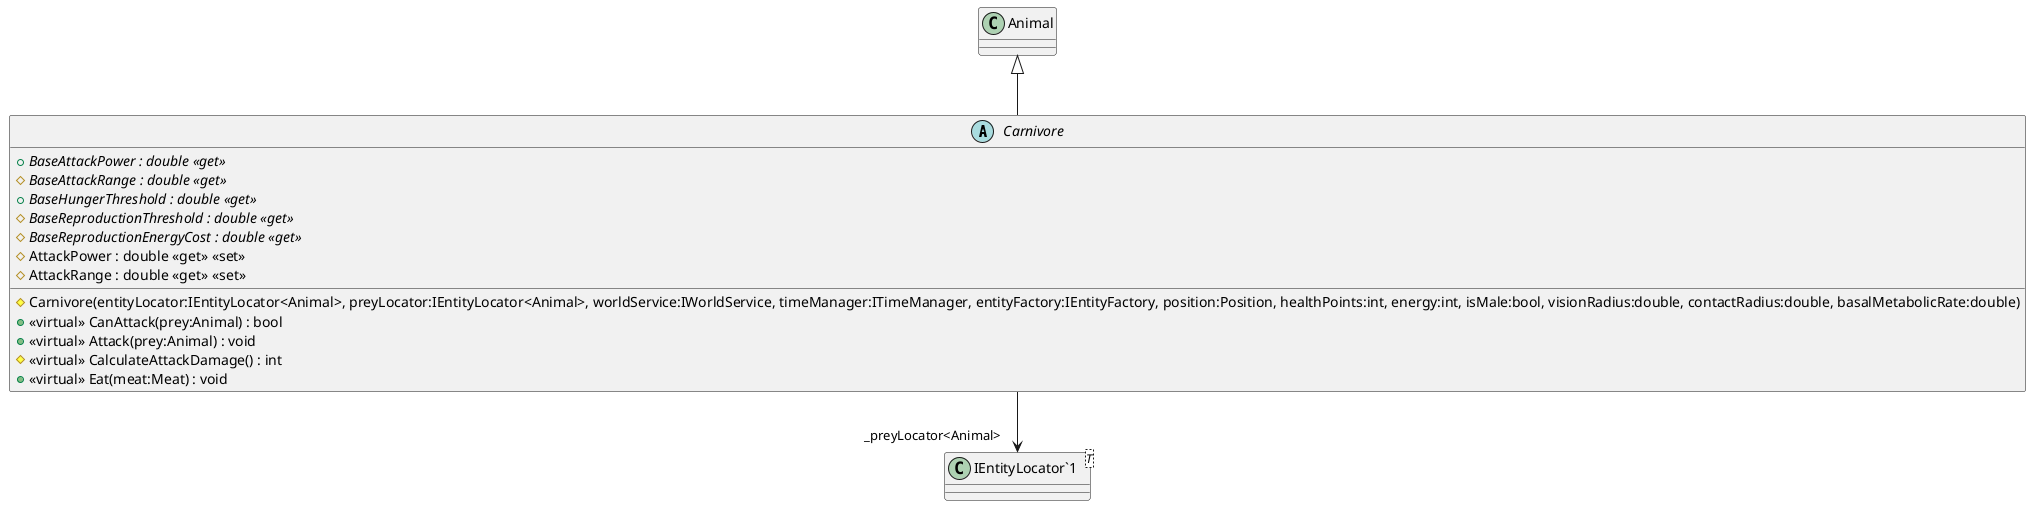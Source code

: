 @startuml
abstract class Carnivore {
    + {abstract} BaseAttackPower : double <<get>>
    # {abstract} BaseAttackRange : double <<get>>
    + {abstract} BaseHungerThreshold : double <<get>>
    # {abstract} BaseReproductionThreshold : double <<get>>
    # {abstract} BaseReproductionEnergyCost : double <<get>>
    # AttackPower : double <<get>> <<set>>
    # AttackRange : double <<get>> <<set>>
    # Carnivore(entityLocator:IEntityLocator<Animal>, preyLocator:IEntityLocator<Animal>, worldService:IWorldService, timeManager:ITimeManager, entityFactory:IEntityFactory, position:Position, healthPoints:int, energy:int, isMale:bool, visionRadius:double, contactRadius:double, basalMetabolicRate:double)
    + <<virtual>> CanAttack(prey:Animal) : bool
    + <<virtual>> Attack(prey:Animal) : void
    # <<virtual>> CalculateAttackDamage() : int
    + <<virtual>> Eat(meat:Meat) : void
}
class "IEntityLocator`1"<T> {
}
Animal <|-- Carnivore
Carnivore --> "_preyLocator<Animal>" "IEntityLocator`1"
@enduml
